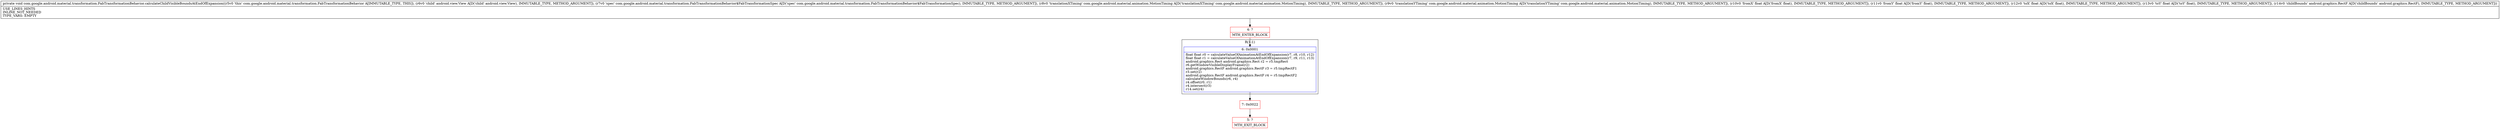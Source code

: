 digraph "CFG forcom.google.android.material.transformation.FabTransformationBehavior.calculateChildVisibleBoundsAtEndOfExpansion(Landroid\/view\/View;Lcom\/google\/android\/material\/transformation\/FabTransformationBehavior$FabTransformationSpec;Lcom\/google\/android\/material\/animation\/MotionTiming;Lcom\/google\/android\/material\/animation\/MotionTiming;FFFFLandroid\/graphics\/RectF;)V" {
subgraph cluster_Region_681714140 {
label = "R(1:1)";
node [shape=record,color=blue];
Node_6 [shape=record,label="{6\:\ 0x0001|float float r0 = calculateValueOfAnimationAtEndOfExpansion(r7, r8, r10, r12)\lfloat float r1 = calculateValueOfAnimationAtEndOfExpansion(r7, r9, r11, r13)\landroid.graphics.Rect android.graphics.Rect r2 = r5.tmpRect\lr6.getWindowVisibleDisplayFrame(r2)\landroid.graphics.RectF android.graphics.RectF r3 = r5.tmpRectF1\lr3.set(r2)\landroid.graphics.RectF android.graphics.RectF r4 = r5.tmpRectF2\lcalculateWindowBounds(r6, r4)\lr4.offset(r0, r1)\lr4.intersect(r3)\lr14.set(r4)\l}"];
}
Node_4 [shape=record,color=red,label="{4\:\ ?|MTH_ENTER_BLOCK\l}"];
Node_7 [shape=record,color=red,label="{7\:\ 0x0022}"];
Node_5 [shape=record,color=red,label="{5\:\ ?|MTH_EXIT_BLOCK\l}"];
MethodNode[shape=record,label="{private void com.google.android.material.transformation.FabTransformationBehavior.calculateChildVisibleBoundsAtEndOfExpansion((r5v0 'this' com.google.android.material.transformation.FabTransformationBehavior A[IMMUTABLE_TYPE, THIS]), (r6v0 'child' android.view.View A[D('child' android.view.View), IMMUTABLE_TYPE, METHOD_ARGUMENT]), (r7v0 'spec' com.google.android.material.transformation.FabTransformationBehavior$FabTransformationSpec A[D('spec' com.google.android.material.transformation.FabTransformationBehavior$FabTransformationSpec), IMMUTABLE_TYPE, METHOD_ARGUMENT]), (r8v0 'translationXTiming' com.google.android.material.animation.MotionTiming A[D('translationXTiming' com.google.android.material.animation.MotionTiming), IMMUTABLE_TYPE, METHOD_ARGUMENT]), (r9v0 'translationYTiming' com.google.android.material.animation.MotionTiming A[D('translationYTiming' com.google.android.material.animation.MotionTiming), IMMUTABLE_TYPE, METHOD_ARGUMENT]), (r10v0 'fromX' float A[D('fromX' float), IMMUTABLE_TYPE, METHOD_ARGUMENT]), (r11v0 'fromY' float A[D('fromY' float), IMMUTABLE_TYPE, METHOD_ARGUMENT]), (r12v0 'toX' float A[D('toX' float), IMMUTABLE_TYPE, METHOD_ARGUMENT]), (r13v0 'toY' float A[D('toY' float), IMMUTABLE_TYPE, METHOD_ARGUMENT]), (r14v0 'childBounds' android.graphics.RectF A[D('childBounds' android.graphics.RectF), IMMUTABLE_TYPE, METHOD_ARGUMENT]))  | USE_LINES_HINTS\lINLINE_NOT_NEEDED\lTYPE_VARS: EMPTY\l}"];
MethodNode -> Node_4;Node_6 -> Node_7;
Node_4 -> Node_6;
Node_7 -> Node_5;
}

